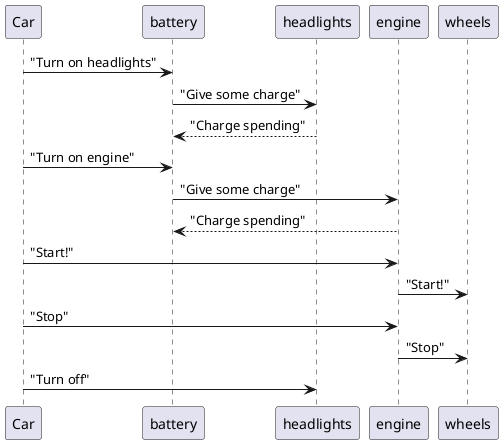 @startuml
Car -> battery: "Turn on headlights"
headlights <- battery: "Give some charge"
headlights --> battery: "Charge spending"
Car -> battery: "Turn on engine"
battery -> engine: "Give some charge"
engine --> battery: "Charge spending"
Car -> engine: "Start!"
engine -> wheels: "Start!"
Car -> engine: "Stop"
engine -> wheels: "Stop"

Car -> headlights: "Turn off"



@enduml
